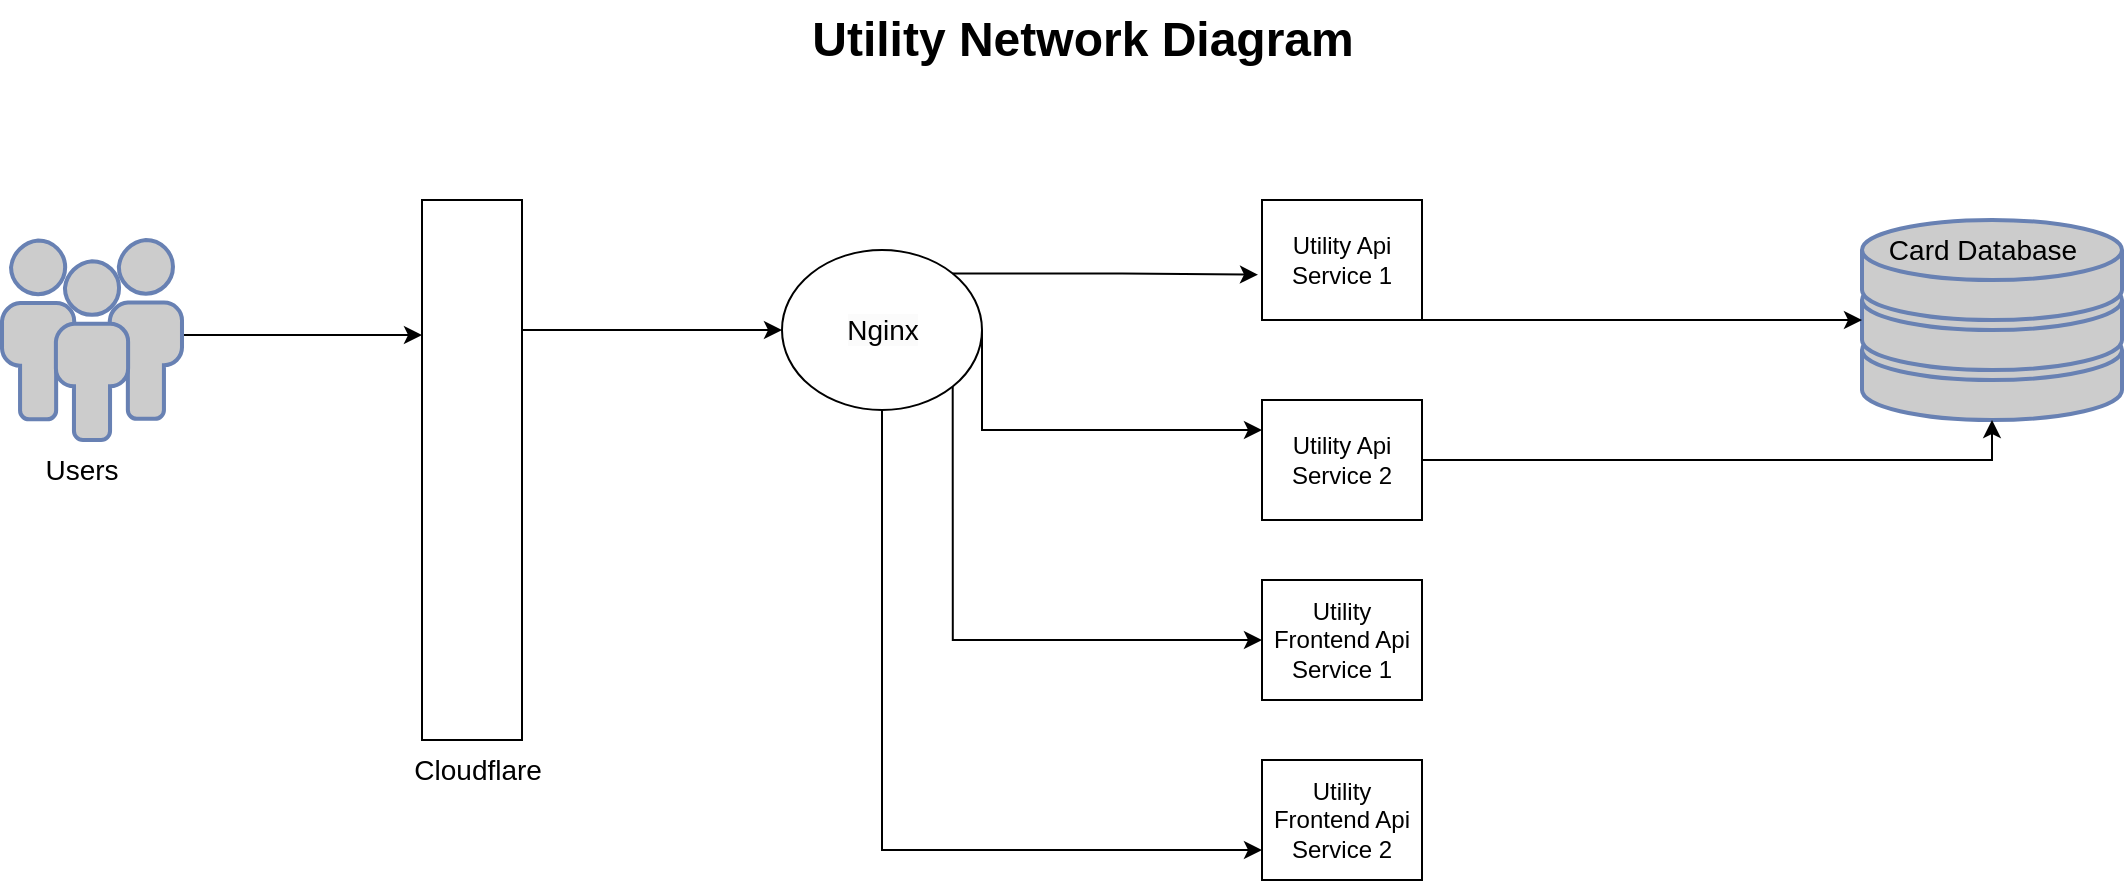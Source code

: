 <mxfile version="24.0.7" type="device">
  <diagram name="Sayfa -1" id="z04R0_v9-MpwU3eepfP-">
    <mxGraphModel dx="954" dy="662" grid="1" gridSize="10" guides="1" tooltips="1" connect="1" arrows="1" fold="1" page="1" pageScale="1" pageWidth="1169" pageHeight="1654" math="0" shadow="0">
      <root>
        <mxCell id="0" />
        <mxCell id="1" parent="0" />
        <mxCell id="dVvHd9vH7KOgxODB85wa-1" value="Utility Network Diagram" style="text;strokeColor=none;fillColor=none;html=1;fontSize=24;fontStyle=1;verticalAlign=middle;align=center;" parent="1" vertex="1">
          <mxGeometry x="500" width="100" height="40" as="geometry" />
        </mxCell>
        <mxCell id="PGT-iHR94D9nmYhVKOhR-1" style="edgeStyle=orthogonalEdgeStyle;rounded=0;orthogonalLoop=1;jettySize=auto;html=1;exitX=1;exitY=0.5;exitDx=0;exitDy=0;exitPerimeter=0;entryX=0;entryY=0.25;entryDx=0;entryDy=0;" edge="1" parent="1" source="dVvHd9vH7KOgxODB85wa-2" target="dVvHd9vH7KOgxODB85wa-3">
          <mxGeometry relative="1" as="geometry">
            <Array as="points">
              <mxPoint x="100" y="168" />
            </Array>
          </mxGeometry>
        </mxCell>
        <mxCell id="dVvHd9vH7KOgxODB85wa-2" value="" style="fontColor=#0066CC;verticalAlign=top;verticalLabelPosition=bottom;labelPosition=center;align=center;html=1;outlineConnect=0;fillColor=#CCCCCC;strokeColor=#6881B3;gradientColor=none;gradientDirection=north;strokeWidth=2;shape=mxgraph.networks.users;" parent="1" vertex="1">
          <mxGeometry x="10" y="120" width="90" height="100" as="geometry" />
        </mxCell>
        <mxCell id="PGT-iHR94D9nmYhVKOhR-2" style="edgeStyle=orthogonalEdgeStyle;rounded=0;orthogonalLoop=1;jettySize=auto;html=1;exitX=1;exitY=0.25;exitDx=0;exitDy=0;entryX=0;entryY=0.5;entryDx=0;entryDy=0;" edge="1" parent="1" source="dVvHd9vH7KOgxODB85wa-3" target="dVvHd9vH7KOgxODB85wa-8">
          <mxGeometry relative="1" as="geometry">
            <Array as="points">
              <mxPoint x="270" y="165" />
            </Array>
          </mxGeometry>
        </mxCell>
        <mxCell id="dVvHd9vH7KOgxODB85wa-3" value="" style="rounded=0;whiteSpace=wrap;html=1;" parent="1" vertex="1">
          <mxGeometry x="220" y="100" width="50" height="270" as="geometry" />
        </mxCell>
        <mxCell id="dVvHd9vH7KOgxODB85wa-6" value="&lt;font style=&quot;font-size: 14px;&quot;&gt;Cloudflare&amp;nbsp;&lt;/font&gt;" style="text;html=1;align=center;verticalAlign=middle;whiteSpace=wrap;rounded=0;" parent="1" vertex="1">
          <mxGeometry x="220" y="370" width="60" height="30" as="geometry" />
        </mxCell>
        <mxCell id="PGT-iHR94D9nmYhVKOhR-4" style="edgeStyle=orthogonalEdgeStyle;rounded=0;orthogonalLoop=1;jettySize=auto;html=1;exitX=1;exitY=0.5;exitDx=0;exitDy=0;entryX=0;entryY=0.25;entryDx=0;entryDy=0;" edge="1" parent="1" source="dVvHd9vH7KOgxODB85wa-8" target="v8MucL_Nn5icVAw_qjNx-2">
          <mxGeometry relative="1" as="geometry">
            <Array as="points">
              <mxPoint x="500" y="215" />
            </Array>
          </mxGeometry>
        </mxCell>
        <mxCell id="PGT-iHR94D9nmYhVKOhR-5" style="edgeStyle=orthogonalEdgeStyle;rounded=0;orthogonalLoop=1;jettySize=auto;html=1;exitX=1;exitY=1;exitDx=0;exitDy=0;entryX=0;entryY=0.5;entryDx=0;entryDy=0;" edge="1" parent="1" source="dVvHd9vH7KOgxODB85wa-8" target="v8MucL_Nn5icVAw_qjNx-3">
          <mxGeometry relative="1" as="geometry">
            <Array as="points">
              <mxPoint x="485" y="320" />
            </Array>
          </mxGeometry>
        </mxCell>
        <mxCell id="PGT-iHR94D9nmYhVKOhR-6" style="edgeStyle=orthogonalEdgeStyle;rounded=0;orthogonalLoop=1;jettySize=auto;html=1;exitX=0.5;exitY=1;exitDx=0;exitDy=0;entryX=0;entryY=0.75;entryDx=0;entryDy=0;" edge="1" parent="1" source="dVvHd9vH7KOgxODB85wa-8" target="v8MucL_Nn5icVAw_qjNx-4">
          <mxGeometry relative="1" as="geometry" />
        </mxCell>
        <mxCell id="dVvHd9vH7KOgxODB85wa-8" value="" style="ellipse;whiteSpace=wrap;html=1;" parent="1" vertex="1">
          <mxGeometry x="400" y="125" width="100" height="80" as="geometry" />
        </mxCell>
        <mxCell id="dVvHd9vH7KOgxODB85wa-9" value="&lt;span style=&quot;color: rgb(0, 0, 0); font-family: Helvetica; font-size: 14px; font-style: normal; font-variant-ligatures: normal; font-variant-caps: normal; font-weight: 400; letter-spacing: normal; orphans: 2; text-indent: 0px; text-transform: none; widows: 2; word-spacing: 0px; -webkit-text-stroke-width: 0px; white-space: normal; background-color: rgb(251, 251, 251); text-decoration-thickness: initial; text-decoration-style: initial; text-decoration-color: initial; float: none; display: inline !important;&quot;&gt;Nginx&lt;/span&gt;" style="text;whiteSpace=wrap;html=1;align=center;" parent="1" vertex="1">
          <mxGeometry x="412.5" y="150" width="75" height="40" as="geometry" />
        </mxCell>
        <mxCell id="dVvHd9vH7KOgxODB85wa-13" value="" style="fontColor=#0066CC;verticalAlign=top;verticalLabelPosition=bottom;labelPosition=center;align=center;html=1;outlineConnect=0;fillColor=#CCCCCC;strokeColor=#6881B3;gradientColor=none;gradientDirection=north;strokeWidth=2;shape=mxgraph.networks.storage;" parent="1" vertex="1">
          <mxGeometry x="940" y="110" width="130" height="100" as="geometry" />
        </mxCell>
        <mxCell id="dVvHd9vH7KOgxODB85wa-14" value="&lt;font style=&quot;font-size: 14px;&quot;&gt;Card Database&lt;/font&gt;" style="text;html=1;align=center;verticalAlign=middle;resizable=0;points=[];autosize=1;strokeColor=none;fillColor=none;" parent="1" vertex="1">
          <mxGeometry x="940" y="110" width="120" height="30" as="geometry" />
        </mxCell>
        <mxCell id="MgZJ1LCguPiDNyiB2ch5-1" value="&lt;font style=&quot;font-size: 14px;&quot;&gt;Users&lt;/font&gt;" style="text;html=1;align=center;verticalAlign=middle;whiteSpace=wrap;rounded=0;" parent="1" vertex="1">
          <mxGeometry x="20" y="220" width="60" height="30" as="geometry" />
        </mxCell>
        <mxCell id="v8MucL_Nn5icVAw_qjNx-1" value="Utility Api Service 1" style="rounded=0;whiteSpace=wrap;html=1;" parent="1" vertex="1">
          <mxGeometry x="640" y="100" width="80" height="60" as="geometry" />
        </mxCell>
        <mxCell id="v8MucL_Nn5icVAw_qjNx-2" value="Utility Api Service 2" style="rounded=0;whiteSpace=wrap;html=1;" parent="1" vertex="1">
          <mxGeometry x="640" y="200" width="80" height="60" as="geometry" />
        </mxCell>
        <mxCell id="v8MucL_Nn5icVAw_qjNx-3" value="Utility Frontend Api Service 1" style="rounded=0;whiteSpace=wrap;html=1;" parent="1" vertex="1">
          <mxGeometry x="640" y="290" width="80" height="60" as="geometry" />
        </mxCell>
        <mxCell id="v8MucL_Nn5icVAw_qjNx-4" value="Utility Frontend Api Service 2" style="rounded=0;whiteSpace=wrap;html=1;" parent="1" vertex="1">
          <mxGeometry x="640" y="380" width="80" height="60" as="geometry" />
        </mxCell>
        <mxCell id="PGT-iHR94D9nmYhVKOhR-3" style="edgeStyle=orthogonalEdgeStyle;rounded=0;orthogonalLoop=1;jettySize=auto;html=1;exitX=1;exitY=0;exitDx=0;exitDy=0;entryX=-0.025;entryY=0.622;entryDx=0;entryDy=0;entryPerimeter=0;" edge="1" parent="1" source="dVvHd9vH7KOgxODB85wa-8" target="v8MucL_Nn5icVAw_qjNx-1">
          <mxGeometry relative="1" as="geometry" />
        </mxCell>
        <mxCell id="PGT-iHR94D9nmYhVKOhR-7" style="edgeStyle=orthogonalEdgeStyle;rounded=0;orthogonalLoop=1;jettySize=auto;html=1;exitX=1;exitY=0.5;exitDx=0;exitDy=0;entryX=0;entryY=0.5;entryDx=0;entryDy=0;entryPerimeter=0;" edge="1" parent="1" source="v8MucL_Nn5icVAw_qjNx-1" target="dVvHd9vH7KOgxODB85wa-13">
          <mxGeometry relative="1" as="geometry">
            <Array as="points">
              <mxPoint x="720" y="160" />
            </Array>
          </mxGeometry>
        </mxCell>
        <mxCell id="PGT-iHR94D9nmYhVKOhR-8" style="edgeStyle=orthogonalEdgeStyle;rounded=0;orthogonalLoop=1;jettySize=auto;html=1;exitX=1;exitY=0.5;exitDx=0;exitDy=0;entryX=0.5;entryY=1;entryDx=0;entryDy=0;entryPerimeter=0;" edge="1" parent="1" source="v8MucL_Nn5icVAw_qjNx-2" target="dVvHd9vH7KOgxODB85wa-13">
          <mxGeometry relative="1" as="geometry" />
        </mxCell>
      </root>
    </mxGraphModel>
  </diagram>
</mxfile>
